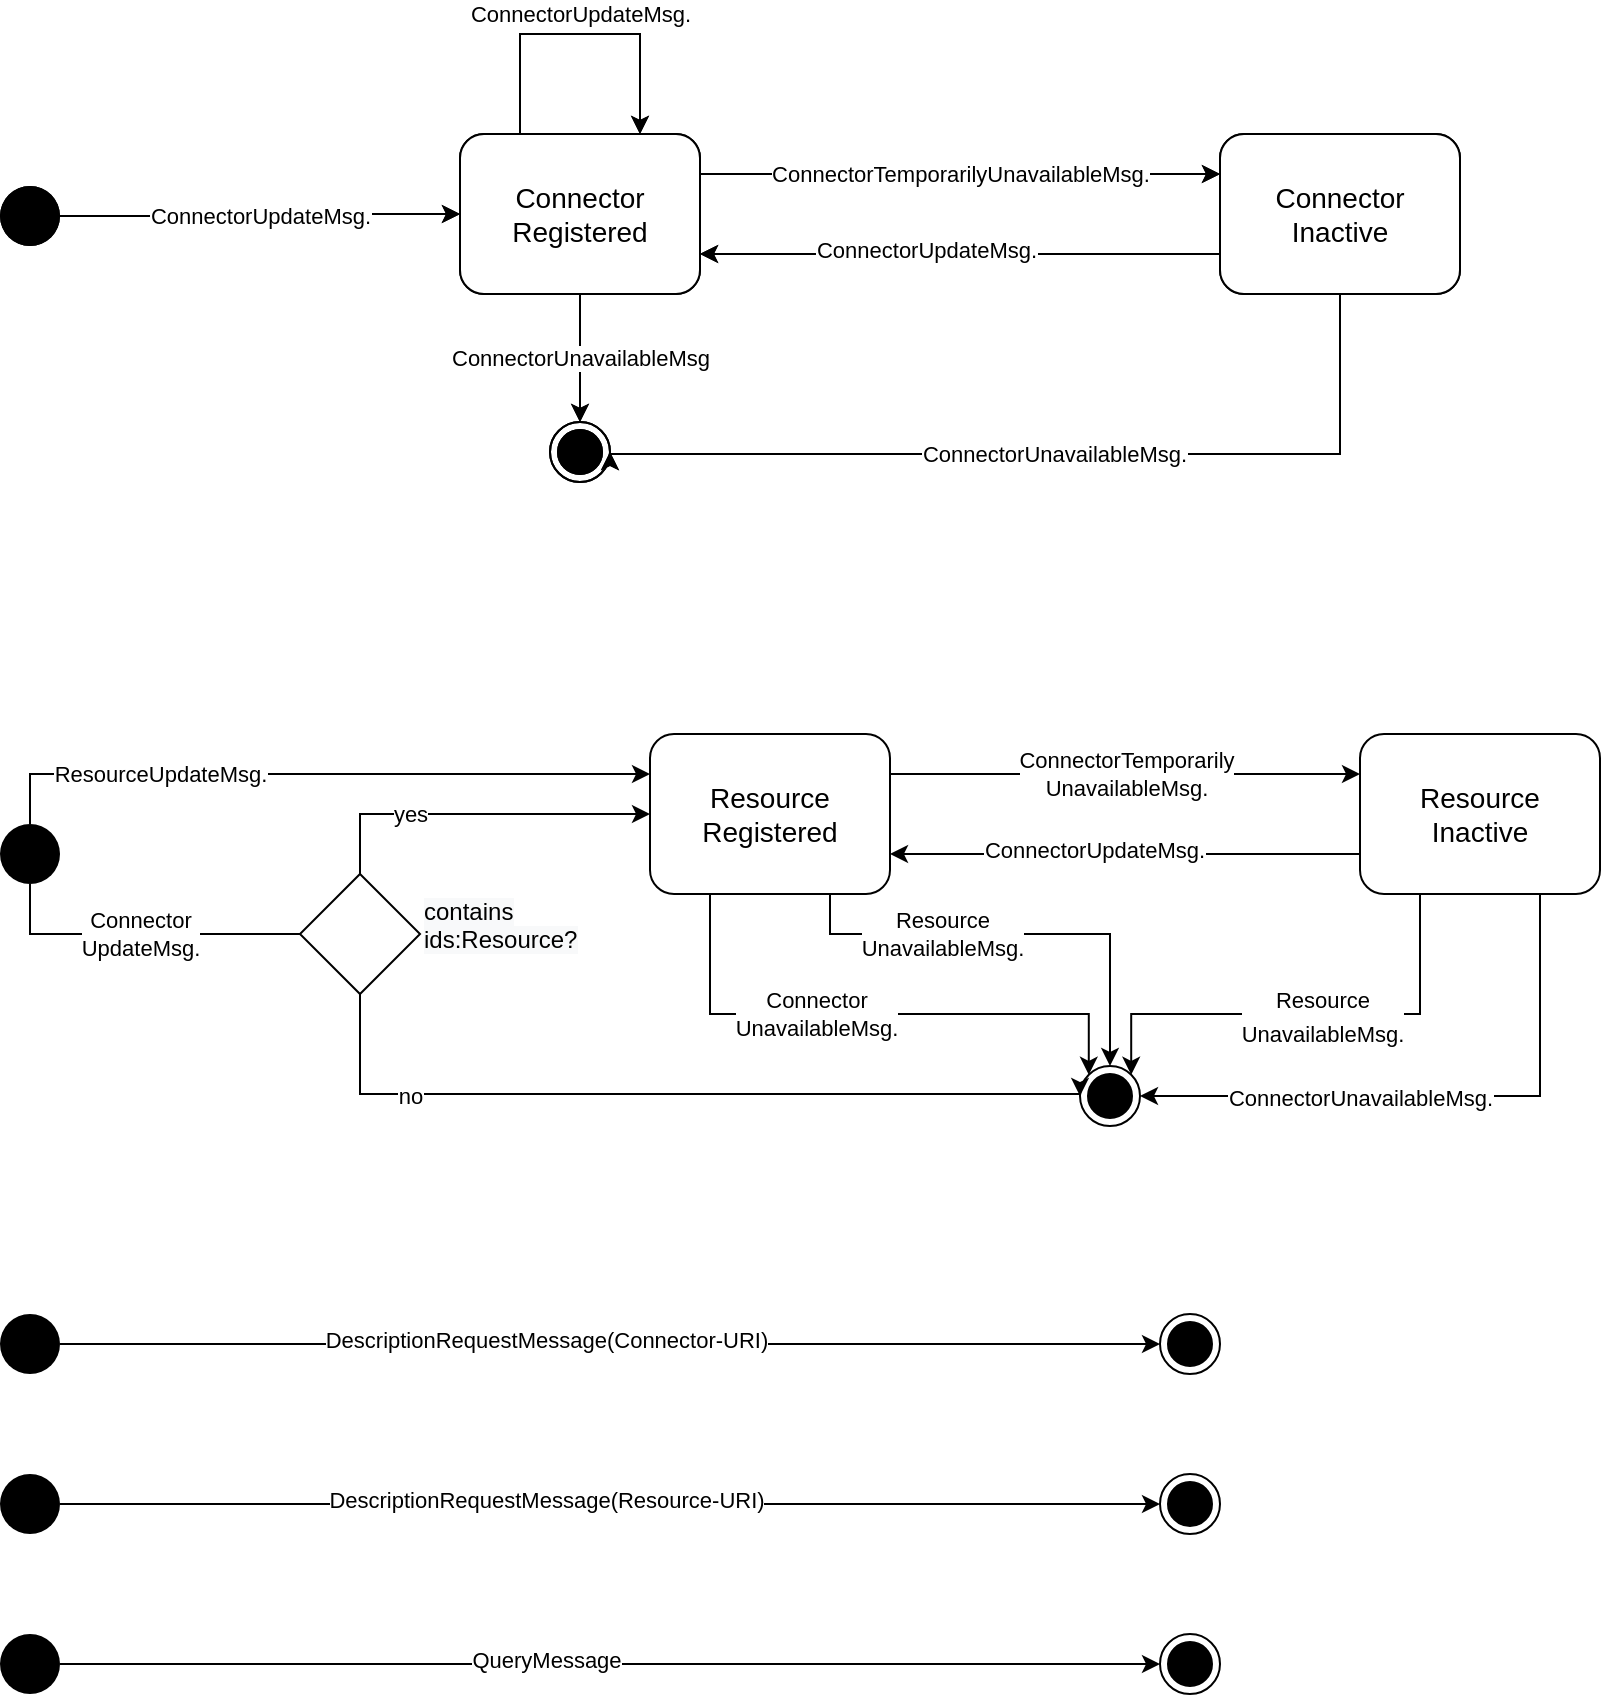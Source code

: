<mxfile version="20.3.0" type="device" pages="2"><diagram name="ConnectorBrokerInteraction" id="2a216829-ef6e-dabb-86c1-c78162f3ba2b"><mxGraphModel dx="1566" dy="1040" grid="1" gridSize="10" guides="1" tooltips="1" connect="1" arrows="1" fold="1" page="1" pageScale="1" pageWidth="850" pageHeight="1100" background="none" math="0" shadow="0"><root><mxCell id="0"/><mxCell id="1" parent="0"/><mxCell id="Gc0iWkvg2w4m7spaV5jn-4" value="ConnectorTemporarilyUnavailableMsg." style="edgeStyle=orthogonalEdgeStyle;rounded=0;orthogonalLoop=1;jettySize=auto;html=1;entryX=0;entryY=0.25;entryDx=0;entryDy=0;exitX=1;exitY=0.25;exitDx=0;exitDy=0;" edge="1" parent="1" source="7a84cebc1def654-2" target="Gc0iWkvg2w4m7spaV5jn-3"><mxGeometry relative="1" as="geometry"/></mxCell><mxCell id="Gc0iWkvg2w4m7spaV5jn-9" value="ConnectorUnavailableMsg" style="edgeStyle=orthogonalEdgeStyle;rounded=0;orthogonalLoop=1;jettySize=auto;html=1;entryX=0.5;entryY=0;entryDx=0;entryDy=0;" edge="1" parent="1" source="7a84cebc1def654-2" target="Gc0iWkvg2w4m7spaV5jn-8"><mxGeometry relative="1" as="geometry"/></mxCell><mxCell id="7a84cebc1def654-2" value="State:&lt;br&gt;ConnectorRegistered" style="shape=ext;rounded=1;html=1;whiteSpace=wrap;horizontal=1;verticalAlign=middle;" parent="1" vertex="1"><mxGeometry x="255" y="90" width="120" height="80" as="geometry"/></mxCell><mxCell id="7a84cebc1def654-36" value="ConnectorUpdateMsg." style="edgeStyle=orthogonalEdgeStyle;rounded=0;html=1;jettySize=auto;orthogonalLoop=1;entryX=0;entryY=0.5;entryDx=0;entryDy=0;" parent="1" source="Gc0iWkvg2w4m7spaV5jn-7" target="7a84cebc1def654-2" edge="1"><mxGeometry relative="1" as="geometry"><mxPoint x="60" y="130" as="sourcePoint"/></mxGeometry></mxCell><mxCell id="Gc0iWkvg2w4m7spaV5jn-2" value="ConnectorUpdateMsg." style="edgeStyle=orthogonalEdgeStyle;rounded=0;orthogonalLoop=1;jettySize=auto;html=1;entryX=0.75;entryY=0;entryDx=0;entryDy=0;exitX=0.25;exitY=0;exitDx=0;exitDy=0;" edge="1" parent="1" source="7a84cebc1def654-2" target="7a84cebc1def654-2"><mxGeometry y="10" relative="1" as="geometry"><mxPoint x="165" y="170" as="sourcePoint"/><Array as="points"><mxPoint x="285" y="40"/><mxPoint x="345" y="40"/></Array><mxPoint as="offset"/></mxGeometry></mxCell><mxCell id="Gc0iWkvg2w4m7spaV5jn-5" style="edgeStyle=orthogonalEdgeStyle;rounded=0;orthogonalLoop=1;jettySize=auto;html=1;exitX=0;exitY=0.75;exitDx=0;exitDy=0;entryX=1;entryY=0.75;entryDx=0;entryDy=0;" edge="1" parent="1" source="Gc0iWkvg2w4m7spaV5jn-3" target="7a84cebc1def654-2"><mxGeometry relative="1" as="geometry"><mxPoint x="425" y="150" as="targetPoint"/><Array as="points"/></mxGeometry></mxCell><mxCell id="Gc0iWkvg2w4m7spaV5jn-6" value="ConnectorUpdateMsg." style="edgeLabel;html=1;align=center;verticalAlign=middle;resizable=0;points=[];" vertex="1" connectable="0" parent="Gc0iWkvg2w4m7spaV5jn-5"><mxGeometry x="0.134" y="-2" relative="1" as="geometry"><mxPoint as="offset"/></mxGeometry></mxCell><mxCell id="HdOTQf3D6vOWvma6Wso9-8" value="&lt;span style=&quot;color: rgb(0, 0, 0); font-family: Helvetica; font-size: 11px; font-style: normal; font-variant-ligatures: normal; font-variant-caps: normal; font-weight: 400; letter-spacing: normal; orphans: 2; text-align: center; text-indent: 0px; text-transform: none; widows: 2; word-spacing: 0px; -webkit-text-stroke-width: 0px; background-color: rgb(255, 255, 255); text-decoration-thickness: initial; text-decoration-style: initial; text-decoration-color: initial; float: none; display: inline !important;&quot;&gt;Connector&lt;/span&gt;&lt;span style=&quot;color: rgb(0, 0, 0); font-family: Helvetica; font-size: 11px; font-style: normal; font-variant-ligatures: normal; font-variant-caps: normal; font-weight: 400; letter-spacing: normal; orphans: 2; text-align: center; text-indent: 0px; text-transform: none; widows: 2; word-spacing: 0px; -webkit-text-stroke-width: 0px; background-color: rgb(255, 255, 255); text-decoration-thickness: initial; text-decoration-style: initial; text-decoration-color: initial; float: none; display: inline !important;&quot;&gt;Unavailable&lt;/span&gt;&lt;span style=&quot;color: rgb(0, 0, 0); font-family: Helvetica; font-size: 11px; font-style: normal; font-variant-ligatures: normal; font-variant-caps: normal; font-weight: 400; letter-spacing: normal; orphans: 2; text-align: center; text-indent: 0px; text-transform: none; widows: 2; word-spacing: 0px; -webkit-text-stroke-width: 0px; background-color: rgb(255, 255, 255); text-decoration-thickness: initial; text-decoration-style: initial; text-decoration-color: initial; float: none; display: inline !important;&quot;&gt;Msg.&lt;/span&gt;" style="edgeStyle=orthogonalEdgeStyle;rounded=0;orthogonalLoop=1;jettySize=auto;html=1;entryX=1;entryY=0.5;entryDx=0;entryDy=0;endArrow=classic;endFill=1;exitX=0.5;exitY=1;exitDx=0;exitDy=0;" edge="1" parent="1" source="Gc0iWkvg2w4m7spaV5jn-3" target="Gc0iWkvg2w4m7spaV5jn-8"><mxGeometry relative="1" as="geometry"><Array as="points"><mxPoint x="695" y="250"/><mxPoint x="330" y="250"/></Array></mxGeometry></mxCell><mxCell id="Gc0iWkvg2w4m7spaV5jn-3" value="State:&lt;br&gt;ConnectorRegistered-&lt;br&gt;ButInactive" style="shape=ext;rounded=1;html=1;whiteSpace=wrap;" vertex="1" parent="1"><mxGeometry x="635" y="90" width="120" height="80" as="geometry"/></mxCell><mxCell id="Gc0iWkvg2w4m7spaV5jn-7" value="" style="ellipse;fillColor=#000000;strokeColor=none;" vertex="1" parent="1"><mxGeometry x="25" y="116" width="30" height="30" as="geometry"/></mxCell><mxCell id="Gc0iWkvg2w4m7spaV5jn-8" value="" style="ellipse;html=1;shape=endState;fillColor=strokeColor;" vertex="1" parent="1"><mxGeometry x="300" y="234" width="30" height="30" as="geometry"/></mxCell><mxCell id="Gc0iWkvg2w4m7spaV5jn-34" value="&lt;span style=&quot;color: rgb(0, 0, 0); font-family: Helvetica; font-size: 11px; font-style: normal; font-variant-ligatures: normal; font-variant-caps: normal; font-weight: 400; letter-spacing: normal; orphans: 2; text-align: center; text-indent: 0px; text-transform: none; widows: 2; word-spacing: 0px; -webkit-text-stroke-width: 0px; background-color: rgb(255, 255, 255); text-decoration-thickness: initial; text-decoration-style: initial; text-decoration-color: initial; float: none; display: inline !important;&quot;&gt;ResourceUpdateMsg.&lt;/span&gt;" style="edgeStyle=orthogonalEdgeStyle;rounded=0;orthogonalLoop=1;jettySize=auto;html=1;entryX=0;entryY=0.25;entryDx=0;entryDy=0;endArrow=classic;endFill=1;" edge="1" parent="1" source="Gc0iWkvg2w4m7spaV5jn-32" target="Gc0iWkvg2w4m7spaV5jn-33"><mxGeometry x="-0.463" relative="1" as="geometry"><Array as="points"><mxPoint x="125" y="410"/><mxPoint x="125" y="410"/></Array><mxPoint as="offset"/></mxGeometry></mxCell><mxCell id="Gc0iWkvg2w4m7spaV5jn-32" value="" style="ellipse;fillColor=#000000;strokeColor=none;" vertex="1" parent="1"><mxGeometry x="25" y="435" width="30" height="30" as="geometry"/></mxCell><mxCell id="HdOTQf3D6vOWvma6Wso9-7" value="Resource&lt;br&gt;UnavailableMsg." style="edgeStyle=orthogonalEdgeStyle;rounded=0;orthogonalLoop=1;jettySize=auto;html=1;entryX=0.5;entryY=0;entryDx=0;entryDy=0;endArrow=classic;endFill=1;exitX=0.75;exitY=1;exitDx=0;exitDy=0;" edge="1" parent="1" source="Gc0iWkvg2w4m7spaV5jn-33" target="HdOTQf3D6vOWvma6Wso9-5"><mxGeometry x="-0.331" relative="1" as="geometry"><Array as="points"><mxPoint x="440" y="490"/><mxPoint x="580" y="490"/></Array><mxPoint as="offset"/></mxGeometry></mxCell><mxCell id="Gc0iWkvg2w4m7spaV5jn-33" value="Resource&lt;br style=&quot;font-size: 14px;&quot;&gt;Registered" style="shape=ext;rounded=1;html=1;whiteSpace=wrap;fontSize=14;" vertex="1" parent="1"><mxGeometry x="350" y="390" width="120" height="80" as="geometry"/></mxCell><mxCell id="HdOTQf3D6vOWvma6Wso9-2" value="yes" style="edgeStyle=orthogonalEdgeStyle;rounded=0;orthogonalLoop=1;jettySize=auto;html=1;entryX=0;entryY=0.5;entryDx=0;entryDy=0;endArrow=classic;endFill=1;startArrow=none;exitX=0.5;exitY=0;exitDx=0;exitDy=0;" edge="1" parent="1" source="HdOTQf3D6vOWvma6Wso9-3" target="Gc0iWkvg2w4m7spaV5jn-33"><mxGeometry x="-0.371" relative="1" as="geometry"><mxPoint as="offset"/></mxGeometry></mxCell><mxCell id="HdOTQf3D6vOWvma6Wso9-6" value="no" style="edgeStyle=orthogonalEdgeStyle;rounded=0;orthogonalLoop=1;jettySize=auto;html=1;entryX=0;entryY=0.5;entryDx=0;entryDy=0;endArrow=classic;endFill=1;" edge="1" parent="1" source="HdOTQf3D6vOWvma6Wso9-3" target="HdOTQf3D6vOWvma6Wso9-5"><mxGeometry x="-0.635" y="-1" relative="1" as="geometry"><Array as="points"><mxPoint x="205" y="570"/><mxPoint x="565" y="570"/></Array><mxPoint as="offset"/></mxGeometry></mxCell><mxCell id="HdOTQf3D6vOWvma6Wso9-3" value="" style="rhombus;" vertex="1" parent="1"><mxGeometry x="175" y="460" width="60" height="60" as="geometry"/></mxCell><mxCell id="HdOTQf3D6vOWvma6Wso9-4" value="&lt;span style=&quot;color: rgb(0, 0, 0); font-family: Helvetica; font-size: 11px; font-style: normal; font-variant-ligatures: normal; font-variant-caps: normal; font-weight: 400; letter-spacing: normal; orphans: 2; text-align: center; text-indent: 0px; text-transform: none; widows: 2; word-spacing: 0px; -webkit-text-stroke-width: 0px; background-color: rgb(255, 255, 255); text-decoration-thickness: initial; text-decoration-style: initial; text-decoration-color: initial; float: none; display: inline !important;&quot;&gt;Connector&lt;br&gt;UpdateMsg.&lt;/span&gt;" style="edgeStyle=orthogonalEdgeStyle;rounded=0;orthogonalLoop=1;jettySize=auto;html=1;entryX=0;entryY=0.5;entryDx=0;entryDy=0;endArrow=none;endFill=1;exitX=0.5;exitY=1;exitDx=0;exitDy=0;" edge="1" parent="1" source="Gc0iWkvg2w4m7spaV5jn-32" target="HdOTQf3D6vOWvma6Wso9-3"><mxGeometry relative="1" as="geometry"><mxPoint x="55" y="490" as="sourcePoint"/><mxPoint x="225" y="415" as="targetPoint"/></mxGeometry></mxCell><mxCell id="HdOTQf3D6vOWvma6Wso9-5" value="" style="ellipse;html=1;shape=endState;fillColor=strokeColor;" vertex="1" parent="1"><mxGeometry x="565" y="556" width="30" height="30" as="geometry"/></mxCell><mxCell id="HdOTQf3D6vOWvma6Wso9-13" style="edgeStyle=orthogonalEdgeStyle;rounded=0;orthogonalLoop=1;jettySize=auto;html=1;entryX=0;entryY=0.5;entryDx=0;entryDy=0;endArrow=classic;endFill=1;" edge="1" parent="1" source="HdOTQf3D6vOWvma6Wso9-11" target="HdOTQf3D6vOWvma6Wso9-12"><mxGeometry relative="1" as="geometry"/></mxCell><mxCell id="HdOTQf3D6vOWvma6Wso9-14" value="DescriptionRequestMessage(Connector-URI)" style="edgeLabel;html=1;align=center;verticalAlign=middle;resizable=0;points=[];" vertex="1" connectable="0" parent="HdOTQf3D6vOWvma6Wso9-13"><mxGeometry x="-0.119" y="2" relative="1" as="geometry"><mxPoint as="offset"/></mxGeometry></mxCell><mxCell id="HdOTQf3D6vOWvma6Wso9-11" value="" style="ellipse;fillColor=#000000;strokeColor=none;" vertex="1" parent="1"><mxGeometry x="25" y="680" width="30" height="30" as="geometry"/></mxCell><mxCell id="HdOTQf3D6vOWvma6Wso9-12" value="" style="ellipse;html=1;shape=endState;fillColor=strokeColor;" vertex="1" parent="1"><mxGeometry x="605" y="680" width="30" height="30" as="geometry"/></mxCell><mxCell id="HdOTQf3D6vOWvma6Wso9-15" style="edgeStyle=orthogonalEdgeStyle;rounded=0;orthogonalLoop=1;jettySize=auto;html=1;entryX=0;entryY=0.5;entryDx=0;entryDy=0;endArrow=classic;endFill=1;" edge="1" parent="1" source="HdOTQf3D6vOWvma6Wso9-17" target="HdOTQf3D6vOWvma6Wso9-18"><mxGeometry relative="1" as="geometry"/></mxCell><mxCell id="HdOTQf3D6vOWvma6Wso9-16" value="DescriptionRequestMessage(Resource-URI)" style="edgeLabel;html=1;align=center;verticalAlign=middle;resizable=0;points=[];" vertex="1" connectable="0" parent="HdOTQf3D6vOWvma6Wso9-15"><mxGeometry x="-0.119" y="2" relative="1" as="geometry"><mxPoint as="offset"/></mxGeometry></mxCell><mxCell id="HdOTQf3D6vOWvma6Wso9-17" value="" style="ellipse;fillColor=#000000;strokeColor=none;" vertex="1" parent="1"><mxGeometry x="25" y="760" width="30" height="30" as="geometry"/></mxCell><mxCell id="HdOTQf3D6vOWvma6Wso9-18" value="" style="ellipse;html=1;shape=endState;fillColor=strokeColor;" vertex="1" parent="1"><mxGeometry x="605" y="760" width="30" height="30" as="geometry"/></mxCell><mxCell id="HdOTQf3D6vOWvma6Wso9-19" style="edgeStyle=orthogonalEdgeStyle;rounded=0;orthogonalLoop=1;jettySize=auto;html=1;entryX=0;entryY=0.5;entryDx=0;entryDy=0;endArrow=classic;endFill=1;" edge="1" parent="1" source="HdOTQf3D6vOWvma6Wso9-21" target="HdOTQf3D6vOWvma6Wso9-22"><mxGeometry relative="1" as="geometry"/></mxCell><mxCell id="HdOTQf3D6vOWvma6Wso9-20" value="QueryMessage" style="edgeLabel;html=1;align=center;verticalAlign=middle;resizable=0;points=[];" vertex="1" connectable="0" parent="HdOTQf3D6vOWvma6Wso9-19"><mxGeometry x="-0.119" y="2" relative="1" as="geometry"><mxPoint as="offset"/></mxGeometry></mxCell><mxCell id="HdOTQf3D6vOWvma6Wso9-21" value="" style="ellipse;fillColor=#000000;strokeColor=none;" vertex="1" parent="1"><mxGeometry x="25" y="840" width="30" height="30" as="geometry"/></mxCell><mxCell id="HdOTQf3D6vOWvma6Wso9-22" value="" style="ellipse;html=1;shape=endState;fillColor=strokeColor;" vertex="1" parent="1"><mxGeometry x="605" y="840" width="30" height="30" as="geometry"/></mxCell><mxCell id="HdOTQf3D6vOWvma6Wso9-23" value="ConnectorTemporarilyUnavailableMsg." style="edgeStyle=orthogonalEdgeStyle;rounded=0;orthogonalLoop=1;jettySize=auto;html=1;entryX=0;entryY=0.25;entryDx=0;entryDy=0;exitX=1;exitY=0.25;exitDx=0;exitDy=0;" edge="1" parent="1" source="HdOTQf3D6vOWvma6Wso9-25" target="HdOTQf3D6vOWvma6Wso9-31"><mxGeometry relative="1" as="geometry"/></mxCell><mxCell id="HdOTQf3D6vOWvma6Wso9-24" value="ConnectorUnavailableMsg" style="edgeStyle=orthogonalEdgeStyle;rounded=0;orthogonalLoop=1;jettySize=auto;html=1;entryX=0.5;entryY=0;entryDx=0;entryDy=0;" edge="1" parent="1" source="HdOTQf3D6vOWvma6Wso9-25" target="HdOTQf3D6vOWvma6Wso9-33"><mxGeometry relative="1" as="geometry"/></mxCell><mxCell id="HdOTQf3D6vOWvma6Wso9-25" value="Connector&lt;br style=&quot;font-size: 14px;&quot;&gt;Registered" style="shape=ext;rounded=1;html=1;whiteSpace=wrap;horizontal=1;verticalAlign=middle;fontSize=14;" vertex="1" parent="1"><mxGeometry x="255" y="90" width="120" height="80" as="geometry"/></mxCell><mxCell id="HdOTQf3D6vOWvma6Wso9-26" value="ConnectorUpdateMsg." style="edgeStyle=orthogonalEdgeStyle;rounded=0;html=1;jettySize=auto;orthogonalLoop=1;entryX=0;entryY=0.5;entryDx=0;entryDy=0;" edge="1" parent="1" source="HdOTQf3D6vOWvma6Wso9-32" target="HdOTQf3D6vOWvma6Wso9-25"><mxGeometry relative="1" as="geometry"><mxPoint x="60" y="130" as="sourcePoint"/></mxGeometry></mxCell><mxCell id="HdOTQf3D6vOWvma6Wso9-27" value="ConnectorUpdateMsg." style="edgeStyle=orthogonalEdgeStyle;rounded=0;orthogonalLoop=1;jettySize=auto;html=1;entryX=0.75;entryY=0;entryDx=0;entryDy=0;exitX=0.25;exitY=0;exitDx=0;exitDy=0;" edge="1" parent="1" source="HdOTQf3D6vOWvma6Wso9-25" target="HdOTQf3D6vOWvma6Wso9-25"><mxGeometry y="10" relative="1" as="geometry"><mxPoint x="165" y="170" as="sourcePoint"/><Array as="points"><mxPoint x="285" y="40"/><mxPoint x="345" y="40"/></Array><mxPoint as="offset"/></mxGeometry></mxCell><mxCell id="HdOTQf3D6vOWvma6Wso9-28" style="edgeStyle=orthogonalEdgeStyle;rounded=0;orthogonalLoop=1;jettySize=auto;html=1;exitX=0;exitY=0.75;exitDx=0;exitDy=0;entryX=1;entryY=0.75;entryDx=0;entryDy=0;" edge="1" parent="1" source="HdOTQf3D6vOWvma6Wso9-31" target="HdOTQf3D6vOWvma6Wso9-25"><mxGeometry relative="1" as="geometry"><mxPoint x="425" y="150" as="targetPoint"/><Array as="points"/></mxGeometry></mxCell><mxCell id="HdOTQf3D6vOWvma6Wso9-29" value="ConnectorUpdateMsg." style="edgeLabel;html=1;align=center;verticalAlign=middle;resizable=0;points=[];" vertex="1" connectable="0" parent="HdOTQf3D6vOWvma6Wso9-28"><mxGeometry x="0.134" y="-2" relative="1" as="geometry"><mxPoint as="offset"/></mxGeometry></mxCell><mxCell id="HdOTQf3D6vOWvma6Wso9-30" value="&lt;span style=&quot;color: rgb(0, 0, 0); font-family: Helvetica; font-size: 11px; font-style: normal; font-variant-ligatures: normal; font-variant-caps: normal; font-weight: 400; letter-spacing: normal; orphans: 2; text-align: center; text-indent: 0px; text-transform: none; widows: 2; word-spacing: 0px; -webkit-text-stroke-width: 0px; background-color: rgb(255, 255, 255); text-decoration-thickness: initial; text-decoration-style: initial; text-decoration-color: initial; float: none; display: inline !important;&quot;&gt;Connector&lt;/span&gt;&lt;span style=&quot;color: rgb(0, 0, 0); font-family: Helvetica; font-size: 11px; font-style: normal; font-variant-ligatures: normal; font-variant-caps: normal; font-weight: 400; letter-spacing: normal; orphans: 2; text-align: center; text-indent: 0px; text-transform: none; widows: 2; word-spacing: 0px; -webkit-text-stroke-width: 0px; background-color: rgb(255, 255, 255); text-decoration-thickness: initial; text-decoration-style: initial; text-decoration-color: initial; float: none; display: inline !important;&quot;&gt;Unavailable&lt;/span&gt;&lt;span style=&quot;color: rgb(0, 0, 0); font-family: Helvetica; font-size: 11px; font-style: normal; font-variant-ligatures: normal; font-variant-caps: normal; font-weight: 400; letter-spacing: normal; orphans: 2; text-align: center; text-indent: 0px; text-transform: none; widows: 2; word-spacing: 0px; -webkit-text-stroke-width: 0px; background-color: rgb(255, 255, 255); text-decoration-thickness: initial; text-decoration-style: initial; text-decoration-color: initial; float: none; display: inline !important;&quot;&gt;Msg.&lt;/span&gt;" style="edgeStyle=orthogonalEdgeStyle;rounded=0;orthogonalLoop=1;jettySize=auto;html=1;entryX=1;entryY=0.5;entryDx=0;entryDy=0;endArrow=classic;endFill=1;exitX=0.5;exitY=1;exitDx=0;exitDy=0;" edge="1" parent="1" source="HdOTQf3D6vOWvma6Wso9-31" target="HdOTQf3D6vOWvma6Wso9-33"><mxGeometry relative="1" as="geometry"><Array as="points"><mxPoint x="695" y="250"/><mxPoint x="330" y="250"/></Array></mxGeometry></mxCell><mxCell id="HdOTQf3D6vOWvma6Wso9-31" value="Connector&lt;br style=&quot;font-size: 14px;&quot;&gt;Inactive" style="shape=ext;rounded=1;html=1;whiteSpace=wrap;fontSize=14;" vertex="1" parent="1"><mxGeometry x="635" y="90" width="120" height="80" as="geometry"/></mxCell><mxCell id="HdOTQf3D6vOWvma6Wso9-32" value="" style="ellipse;fillColor=#000000;strokeColor=none;" vertex="1" parent="1"><mxGeometry x="25" y="116" width="30" height="30" as="geometry"/></mxCell><mxCell id="HdOTQf3D6vOWvma6Wso9-33" value="" style="ellipse;html=1;shape=endState;fillColor=strokeColor;" vertex="1" parent="1"><mxGeometry x="300" y="234" width="30" height="30" as="geometry"/></mxCell><mxCell id="HdOTQf3D6vOWvma6Wso9-45" value="&lt;meta charset=&quot;utf-8&quot;&gt;&lt;span style=&quot;color: rgb(0, 0, 0); font-family: Helvetica; font-size: 12px; font-style: normal; font-variant-ligatures: normal; font-variant-caps: normal; font-weight: 400; letter-spacing: normal; orphans: 2; text-align: center; text-indent: 0px; text-transform: none; widows: 2; word-spacing: 0px; -webkit-text-stroke-width: 0px; background-color: rgb(248, 249, 250); text-decoration-thickness: initial; text-decoration-style: initial; text-decoration-color: initial; float: none; display: inline !important;&quot;&gt;contains&lt;/span&gt;&lt;br style=&quot;padding: 0px; margin: 0px; color: rgb(0, 0, 0); font-family: Helvetica; font-size: 12px; font-style: normal; font-variant-ligatures: normal; font-variant-caps: normal; font-weight: 400; letter-spacing: normal; orphans: 2; text-align: center; text-indent: 0px; text-transform: none; widows: 2; word-spacing: 0px; -webkit-text-stroke-width: 0px; background-color: rgb(248, 249, 250); text-decoration-thickness: initial; text-decoration-style: initial; text-decoration-color: initial;&quot;&gt;&lt;span style=&quot;color: rgb(0, 0, 0); font-family: Helvetica; font-size: 12px; font-style: normal; font-variant-ligatures: normal; font-variant-caps: normal; font-weight: 400; letter-spacing: normal; orphans: 2; text-align: center; text-indent: 0px; text-transform: none; widows: 2; word-spacing: 0px; -webkit-text-stroke-width: 0px; background-color: rgb(248, 249, 250); text-decoration-thickness: initial; text-decoration-style: initial; text-decoration-color: initial; float: none; display: inline !important;&quot;&gt;ids:Resource?&lt;/span&gt;" style="text;whiteSpace=wrap;html=1;" vertex="1" parent="1"><mxGeometry x="235" y="465" width="110" height="50" as="geometry"/></mxCell><mxCell id="HdOTQf3D6vOWvma6Wso9-47" value="Connector&lt;br&gt;UnavailableMsg." style="edgeStyle=orthogonalEdgeStyle;rounded=0;orthogonalLoop=1;jettySize=auto;html=1;entryX=0;entryY=0;entryDx=0;entryDy=0;endArrow=classic;endFill=1;exitX=0.25;exitY=1;exitDx=0;exitDy=0;" edge="1" parent="1" source="Gc0iWkvg2w4m7spaV5jn-33" target="HdOTQf3D6vOWvma6Wso9-5"><mxGeometry x="-0.196" relative="1" as="geometry"><mxPoint x="480" y="420" as="sourcePoint"/><mxPoint x="630" y="524.0" as="targetPoint"/><mxPoint as="offset"/><Array as="points"><mxPoint x="380" y="530"/><mxPoint x="569" y="530"/></Array></mxGeometry></mxCell><mxCell id="HdOTQf3D6vOWvma6Wso9-53" value="&lt;meta charset=&quot;utf-8&quot;&gt;&lt;span style=&quot;color: rgb(0, 0, 0); font-family: Helvetica; font-size: 11px; font-style: normal; font-variant-ligatures: normal; font-variant-caps: normal; font-weight: 400; letter-spacing: normal; orphans: 2; text-align: center; text-indent: 0px; text-transform: none; widows: 2; word-spacing: 0px; -webkit-text-stroke-width: 0px; background-color: rgb(255, 255, 255); text-decoration-thickness: initial; text-decoration-style: initial; text-decoration-color: initial; float: none; display: inline !important;&quot;&gt;Resource&lt;/span&gt;&lt;br style=&quot;color: rgb(0, 0, 0); font-family: Helvetica; font-size: 11px; font-style: normal; font-variant-ligatures: normal; font-variant-caps: normal; font-weight: 400; letter-spacing: normal; orphans: 2; text-align: center; text-indent: 0px; text-transform: none; widows: 2; word-spacing: 0px; -webkit-text-stroke-width: 0px; text-decoration-thickness: initial; text-decoration-style: initial; text-decoration-color: initial;&quot;&gt;&lt;span style=&quot;color: rgb(0, 0, 0); font-family: Helvetica; font-size: 11px; font-style: normal; font-variant-ligatures: normal; font-variant-caps: normal; font-weight: 400; letter-spacing: normal; orphans: 2; text-align: center; text-indent: 0px; text-transform: none; widows: 2; word-spacing: 0px; -webkit-text-stroke-width: 0px; background-color: rgb(255, 255, 255); text-decoration-thickness: initial; text-decoration-style: initial; text-decoration-color: initial; float: none; display: inline !important;&quot;&gt;UnavailableMsg.&lt;/span&gt;" style="edgeStyle=orthogonalEdgeStyle;rounded=0;orthogonalLoop=1;jettySize=auto;html=1;entryX=1;entryY=0;entryDx=0;entryDy=0;fontSize=14;endArrow=classic;endFill=1;exitX=0.25;exitY=1;exitDx=0;exitDy=0;" edge="1" parent="1" source="HdOTQf3D6vOWvma6Wso9-48" target="HdOTQf3D6vOWvma6Wso9-5"><mxGeometry x="-0.062" relative="1" as="geometry"><Array as="points"><mxPoint x="735" y="530"/><mxPoint x="591" y="530"/></Array><mxPoint x="1" as="offset"/></mxGeometry></mxCell><mxCell id="HdOTQf3D6vOWvma6Wso9-54" value="&lt;span style=&quot;color: rgb(0, 0, 0); font-family: Helvetica; font-size: 11px; font-style: normal; font-variant-ligatures: normal; font-variant-caps: normal; font-weight: 400; letter-spacing: normal; orphans: 2; text-align: center; text-indent: 0px; text-transform: none; widows: 2; word-spacing: 0px; -webkit-text-stroke-width: 0px; background-color: rgb(255, 255, 255); text-decoration-thickness: initial; text-decoration-style: initial; text-decoration-color: initial; float: none; display: inline !important;&quot;&gt;Connector&lt;/span&gt;&lt;span style=&quot;color: rgb(0, 0, 0); font-family: Helvetica; font-size: 11px; font-style: normal; font-variant-ligatures: normal; font-variant-caps: normal; font-weight: 400; letter-spacing: normal; orphans: 2; text-align: center; text-indent: 0px; text-transform: none; widows: 2; word-spacing: 0px; -webkit-text-stroke-width: 0px; background-color: rgb(255, 255, 255); text-decoration-thickness: initial; text-decoration-style: initial; text-decoration-color: initial; float: none; display: inline !important;&quot;&gt;UnavailableMsg.&lt;/span&gt;" style="edgeStyle=orthogonalEdgeStyle;rounded=0;orthogonalLoop=1;jettySize=auto;html=1;entryX=1;entryY=0.5;entryDx=0;entryDy=0;fontSize=14;endArrow=classic;endFill=1;exitX=0.75;exitY=1;exitDx=0;exitDy=0;" edge="1" parent="1" source="HdOTQf3D6vOWvma6Wso9-48" target="HdOTQf3D6vOWvma6Wso9-5"><mxGeometry x="0.269" relative="1" as="geometry"><Array as="points"><mxPoint x="795" y="571"/></Array><mxPoint as="offset"/></mxGeometry></mxCell><mxCell id="HdOTQf3D6vOWvma6Wso9-48" value="Resource&lt;br style=&quot;font-size: 14px;&quot;&gt;Inactive" style="shape=ext;rounded=1;html=1;whiteSpace=wrap;fontSize=14;" vertex="1" parent="1"><mxGeometry x="705" y="390" width="120" height="80" as="geometry"/></mxCell><mxCell id="HdOTQf3D6vOWvma6Wso9-49" style="edgeStyle=orthogonalEdgeStyle;rounded=0;orthogonalLoop=1;jettySize=auto;html=1;exitX=0;exitY=0.75;exitDx=0;exitDy=0;entryX=1;entryY=0.75;entryDx=0;entryDy=0;" edge="1" parent="1" source="HdOTQf3D6vOWvma6Wso9-48" target="Gc0iWkvg2w4m7spaV5jn-33"><mxGeometry relative="1" as="geometry"><mxPoint x="515" y="460" as="targetPoint"/><Array as="points"/><mxPoint x="645" y="449.41" as="sourcePoint"/></mxGeometry></mxCell><mxCell id="HdOTQf3D6vOWvma6Wso9-50" value="ConnectorUpdateMsg." style="edgeLabel;html=1;align=center;verticalAlign=middle;resizable=0;points=[];" vertex="1" connectable="0" parent="HdOTQf3D6vOWvma6Wso9-49"><mxGeometry x="0.134" y="-2" relative="1" as="geometry"><mxPoint as="offset"/></mxGeometry></mxCell><mxCell id="HdOTQf3D6vOWvma6Wso9-52" value="ConnectorTemporarily&lt;br&gt;UnavailableMsg." style="edgeStyle=orthogonalEdgeStyle;rounded=0;orthogonalLoop=1;jettySize=auto;html=1;entryX=0;entryY=0.25;entryDx=0;entryDy=0;exitX=1;exitY=0.25;exitDx=0;exitDy=0;" edge="1" parent="1" source="Gc0iWkvg2w4m7spaV5jn-33" target="HdOTQf3D6vOWvma6Wso9-48"><mxGeometry relative="1" as="geometry"><mxPoint x="395" y="60" as="sourcePoint"/><mxPoint x="655" y="60" as="targetPoint"/></mxGeometry></mxCell></root></mxGraphModel></diagram><diagram id="RhAZ5QIKt5OZwXBmDdVH" name="Page-2"><mxGraphModel dx="1018" dy="674" grid="1" gridSize="10" guides="1" tooltips="1" connect="1" arrows="1" fold="1" page="1" pageScale="1" pageWidth="827" pageHeight="1169" math="0" shadow="0"><root><mxCell id="0"/><mxCell id="1" parent="0"/></root></mxGraphModel></diagram></mxfile>